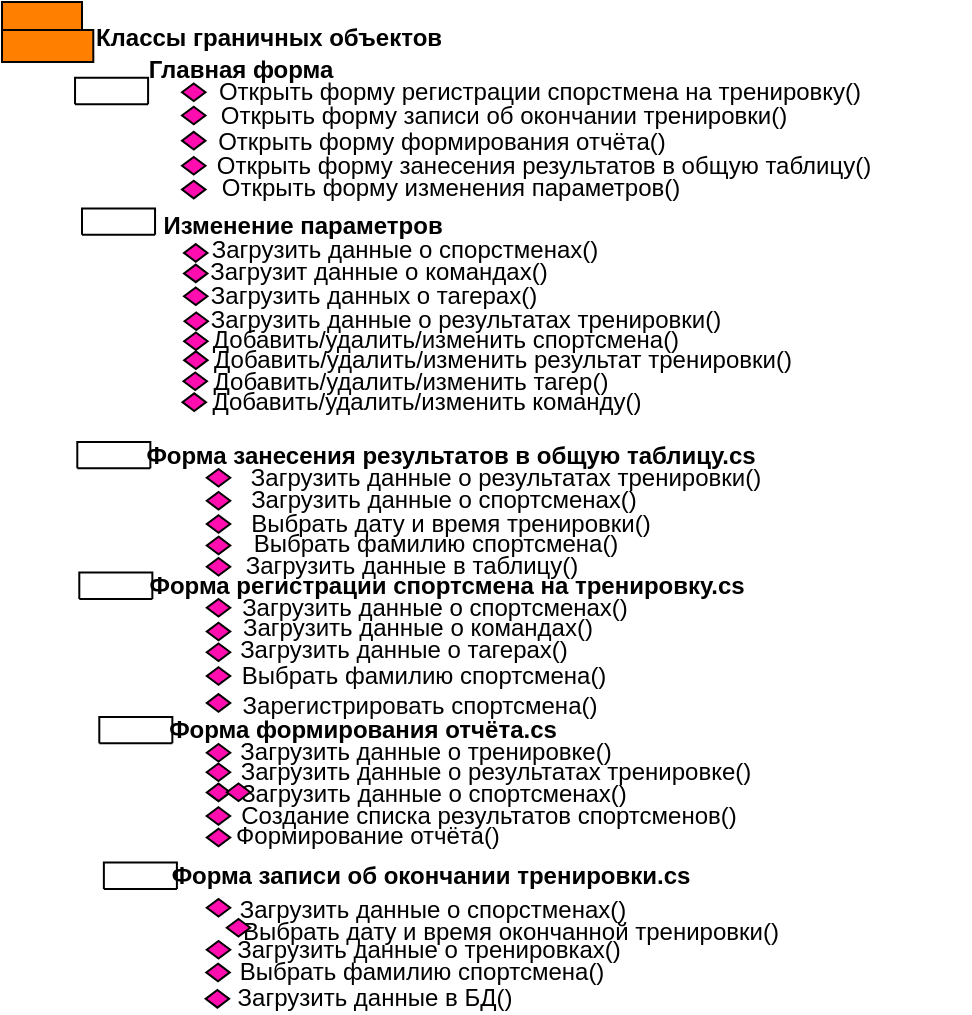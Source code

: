 <mxfile version="22.1.2" type="device">
  <diagram name="Страница — 1" id="du13KvHwxFnmX8syYrDg">
    <mxGraphModel dx="1191" dy="674" grid="1" gridSize="10" guides="1" tooltips="1" connect="1" arrows="1" fold="1" page="1" pageScale="1" pageWidth="827" pageHeight="1169" math="0" shadow="0">
      <root>
        <mxCell id="0" />
        <mxCell id="1" parent="0" />
        <mxCell id="S_zDVJNGA_CVLj7sEiY8-103" value="" style="group" parent="1" vertex="1" connectable="0">
          <mxGeometry x="250" y="1050" width="483.913" height="492.815" as="geometry" />
        </mxCell>
        <mxCell id="S_zDVJNGA_CVLj7sEiY8-1" value="" style="shape=folder;fontStyle=1;spacingTop=10;tabWidth=40;tabHeight=14;tabPosition=left;html=1;whiteSpace=wrap;fillColor=#FF8000;strokeColor=#030201;" parent="S_zDVJNGA_CVLj7sEiY8-103" vertex="1">
          <mxGeometry y="-10" width="45.65" height="30" as="geometry" />
        </mxCell>
        <mxCell id="S_zDVJNGA_CVLj7sEiY8-2" value="Классы граничных объектов" style="text;align=center;fontStyle=1;verticalAlign=middle;spacingLeft=3;spacingRight=3;strokeColor=none;rotatable=0;points=[[0,0.5],[1,0.5]];portConstraint=eastwest;html=1;" parent="S_zDVJNGA_CVLj7sEiY8-103" vertex="1">
          <mxGeometry x="96.784" y="4.394" width="73.043" height="8.16" as="geometry" />
        </mxCell>
        <mxCell id="S_zDVJNGA_CVLj7sEiY8-7" value="" style="swimlane;fontStyle=0;childLayout=stackLayout;horizontal=1;startSize=30;fillColor=none;horizontalStack=0;resizeParent=1;resizeParentMax=0;resizeLast=0;collapsible=1;marginBottom=0;html=1;" parent="S_zDVJNGA_CVLj7sEiY8-103" vertex="1">
          <mxGeometry x="36.522" y="27.932" width="36.522" height="13.182" as="geometry" />
        </mxCell>
        <mxCell id="S_zDVJNGA_CVLj7sEiY8-11" value="Главная форма" style="text;align=center;fontStyle=1;verticalAlign=middle;spacingLeft=3;spacingRight=3;strokeColor=none;rotatable=0;points=[[0,0.5],[1,0.5]];portConstraint=eastwest;html=1;" parent="S_zDVJNGA_CVLj7sEiY8-103" vertex="1">
          <mxGeometry x="82.174" y="19.773" width="73.043" height="8.16" as="geometry" />
        </mxCell>
        <mxCell id="S_zDVJNGA_CVLj7sEiY8-26" value="" style="group" parent="S_zDVJNGA_CVLj7sEiY8-103" vertex="1" connectable="0">
          <mxGeometry x="50.002" y="95.728" width="136.957" height="13.182" as="geometry" />
        </mxCell>
        <mxCell id="S_zDVJNGA_CVLj7sEiY8-12" value="" style="swimlane;fontStyle=0;childLayout=stackLayout;horizontal=1;startSize=30;fillColor=none;horizontalStack=0;resizeParent=1;resizeParentMax=0;resizeLast=0;collapsible=1;marginBottom=0;html=1;" parent="S_zDVJNGA_CVLj7sEiY8-26" vertex="1">
          <mxGeometry x="-10" y="-2.51" width="36.522" height="13.182" as="geometry" />
        </mxCell>
        <mxCell id="S_zDVJNGA_CVLj7sEiY8-13" value="Изменение параметров" style="text;align=center;fontStyle=1;verticalAlign=middle;spacingLeft=3;spacingRight=3;strokeColor=none;rotatable=0;points=[[0,0.5],[1,0.5]];portConstraint=eastwest;html=1;" parent="S_zDVJNGA_CVLj7sEiY8-26" vertex="1">
          <mxGeometry x="63.913" y="2.511" width="73.043" height="8.16" as="geometry" />
        </mxCell>
        <mxCell id="S_zDVJNGA_CVLj7sEiY8-33" value="" style="group" parent="S_zDVJNGA_CVLj7sEiY8-103" vertex="1" connectable="0">
          <mxGeometry x="63.913" y="30.445" width="420" height="57.751" as="geometry" />
        </mxCell>
        <mxCell id="S_zDVJNGA_CVLj7sEiY8-22" value="" style="rhombus;whiteSpace=wrap;html=1;fillColor=#FF0DAE;" parent="S_zDVJNGA_CVLj7sEiY8-33" vertex="1">
          <mxGeometry x="26.09" y="0.31" width="11.74" height="8.79" as="geometry" />
        </mxCell>
        <mxCell id="S_zDVJNGA_CVLj7sEiY8-23" value="Открыть форму регистрации спорстмена на тренировку()" style="text;html=1;strokeColor=none;fillColor=none;align=center;verticalAlign=middle;whiteSpace=wrap;rounded=0;" parent="S_zDVJNGA_CVLj7sEiY8-33" vertex="1">
          <mxGeometry x="40" width="330" height="9.42" as="geometry" />
        </mxCell>
        <mxCell id="S_zDVJNGA_CVLj7sEiY8-25" value="Открыть форму записи об окончании тренировки()" style="text;html=1;strokeColor=none;fillColor=none;align=center;verticalAlign=middle;whiteSpace=wrap;rounded=0;" parent="S_zDVJNGA_CVLj7sEiY8-33" vertex="1">
          <mxGeometry x="38" y="11.93" width="297.83" height="9.42" as="geometry" />
        </mxCell>
        <mxCell id="S_zDVJNGA_CVLj7sEiY8-28" value="Открыть форму формирования отчёта()" style="text;html=1;strokeColor=none;fillColor=none;align=center;verticalAlign=middle;whiteSpace=wrap;rounded=0;" parent="S_zDVJNGA_CVLj7sEiY8-33" vertex="1">
          <mxGeometry x="38" y="24.48" width="236" height="9.42" as="geometry" />
        </mxCell>
        <mxCell id="S_zDVJNGA_CVLj7sEiY8-30" value="Открыть форму изменения параметров()" style="text;html=1;strokeColor=none;fillColor=none;align=center;verticalAlign=middle;whiteSpace=wrap;rounded=0;" parent="S_zDVJNGA_CVLj7sEiY8-33" vertex="1">
          <mxGeometry x="26.09" y="48.33" width="268.7" height="9.42" as="geometry" />
        </mxCell>
        <mxCell id="S_zDVJNGA_CVLj7sEiY8-32" value="Открыть форму занесения результатов в общую таблицу()" style="text;html=1;strokeColor=none;fillColor=none;align=center;verticalAlign=middle;whiteSpace=wrap;rounded=0;" parent="S_zDVJNGA_CVLj7sEiY8-33" vertex="1">
          <mxGeometry x="40" y="37.04" width="333.7" height="9.42" as="geometry" />
        </mxCell>
        <mxCell id="S_zDVJNGA_CVLj7sEiY8-111" value="" style="rhombus;whiteSpace=wrap;html=1;fillColor=#FF0DAE;" parent="S_zDVJNGA_CVLj7sEiY8-33" vertex="1">
          <mxGeometry x="26.09" y="11.93" width="11.74" height="8.79" as="geometry" />
        </mxCell>
        <mxCell id="S_zDVJNGA_CVLj7sEiY8-113" value="" style="rhombus;whiteSpace=wrap;html=1;fillColor=#FF0DAE;" parent="S_zDVJNGA_CVLj7sEiY8-33" vertex="1">
          <mxGeometry x="26.09" y="24.48" width="11.74" height="8.79" as="geometry" />
        </mxCell>
        <mxCell id="S_zDVJNGA_CVLj7sEiY8-114" value="" style="rhombus;whiteSpace=wrap;html=1;fillColor=#FF0DAE;" parent="S_zDVJNGA_CVLj7sEiY8-33" vertex="1">
          <mxGeometry x="26.09" y="37.04" width="11.74" height="8.79" as="geometry" />
        </mxCell>
        <mxCell id="S_zDVJNGA_CVLj7sEiY8-116" value="" style="rhombus;whiteSpace=wrap;html=1;fillColor=#FF0DAE;" parent="S_zDVJNGA_CVLj7sEiY8-33" vertex="1">
          <mxGeometry x="26.09" y="48.96" width="11.74" height="8.79" as="geometry" />
        </mxCell>
        <mxCell id="S_zDVJNGA_CVLj7sEiY8-43" value="Загрузить данные о спорстменах()" style="text;html=1;strokeColor=none;fillColor=none;align=center;verticalAlign=middle;whiteSpace=wrap;rounded=0;" parent="S_zDVJNGA_CVLj7sEiY8-103" vertex="1">
          <mxGeometry x="96.78" y="108.91" width="209" height="9.42" as="geometry" />
        </mxCell>
        <mxCell id="S_zDVJNGA_CVLj7sEiY8-45" value="Загрузить данные о результатах тренировки()" style="text;html=1;strokeColor=none;fillColor=none;align=center;verticalAlign=middle;whiteSpace=wrap;rounded=0;" parent="S_zDVJNGA_CVLj7sEiY8-103" vertex="1">
          <mxGeometry x="100.45" y="144.63" width="263.83" height="9.42" as="geometry" />
        </mxCell>
        <mxCell id="S_zDVJNGA_CVLj7sEiY8-47" value="Загрузить данных о тагерах()" style="text;html=1;strokeColor=none;fillColor=none;align=center;verticalAlign=middle;whiteSpace=wrap;rounded=0;" parent="S_zDVJNGA_CVLj7sEiY8-103" vertex="1">
          <mxGeometry x="96.78" y="132.08" width="178.15" height="9.42" as="geometry" />
        </mxCell>
        <mxCell id="S_zDVJNGA_CVLj7sEiY8-49" value="Загрузит данные о командах()" style="text;html=1;strokeColor=none;fillColor=none;align=center;verticalAlign=middle;whiteSpace=wrap;rounded=0;" parent="S_zDVJNGA_CVLj7sEiY8-103" vertex="1">
          <mxGeometry x="99" y="119.84" width="178.57" height="9.42" as="geometry" />
        </mxCell>
        <mxCell id="S_zDVJNGA_CVLj7sEiY8-121" value="" style="rhombus;whiteSpace=wrap;html=1;fillColor=#FF0DAE;" parent="S_zDVJNGA_CVLj7sEiY8-103" vertex="1">
          <mxGeometry x="91.003" y="111.055" width="11.74" height="8.79" as="geometry" />
        </mxCell>
        <mxCell id="S_zDVJNGA_CVLj7sEiY8-122" value="" style="rhombus;whiteSpace=wrap;html=1;fillColor=#FF0DAE;" parent="S_zDVJNGA_CVLj7sEiY8-103" vertex="1">
          <mxGeometry x="91.003" y="121.295" width="11.74" height="8.79" as="geometry" />
        </mxCell>
        <mxCell id="S_zDVJNGA_CVLj7sEiY8-124" value="" style="rhombus;whiteSpace=wrap;html=1;fillColor=#FF0DAE;" parent="S_zDVJNGA_CVLj7sEiY8-103" vertex="1">
          <mxGeometry x="91.003" y="132.715" width="11.74" height="8.79" as="geometry" />
        </mxCell>
        <mxCell id="S_zDVJNGA_CVLj7sEiY8-125" value="" style="rhombus;whiteSpace=wrap;html=1;fillColor=#FF0DAE;" parent="S_zDVJNGA_CVLj7sEiY8-103" vertex="1">
          <mxGeometry x="91.263" y="145.265" width="11.74" height="8.79" as="geometry" />
        </mxCell>
        <mxCell id="dL41wTC0a3kUX68BQlDa-1" value="Добавить/удалить/изменить спортсмена()" style="text;html=1;strokeColor=none;fillColor=none;align=center;verticalAlign=middle;whiteSpace=wrap;rounded=0;" vertex="1" parent="S_zDVJNGA_CVLj7sEiY8-103">
          <mxGeometry x="89.69" y="154.63" width="263.83" height="9.42" as="geometry" />
        </mxCell>
        <mxCell id="dL41wTC0a3kUX68BQlDa-2" value="" style="rhombus;whiteSpace=wrap;html=1;fillColor=#FF0DAE;" vertex="1" parent="S_zDVJNGA_CVLj7sEiY8-103">
          <mxGeometry x="91.073" y="155.265" width="11.74" height="8.79" as="geometry" />
        </mxCell>
        <mxCell id="dL41wTC0a3kUX68BQlDa-4" value="Добавить/удалить/изменить результат тренировки()" style="text;html=1;strokeColor=none;fillColor=none;align=center;verticalAlign=middle;whiteSpace=wrap;rounded=0;" vertex="1" parent="S_zDVJNGA_CVLj7sEiY8-103">
          <mxGeometry x="102.49" y="164.68" width="296.56" height="9.42" as="geometry" />
        </mxCell>
        <mxCell id="dL41wTC0a3kUX68BQlDa-5" value="" style="rhombus;whiteSpace=wrap;html=1;fillColor=#FF0DAE;" vertex="1" parent="S_zDVJNGA_CVLj7sEiY8-103">
          <mxGeometry x="91.073" y="164.685" width="11.74" height="8.79" as="geometry" />
        </mxCell>
        <mxCell id="S_zDVJNGA_CVLj7sEiY8-14" value="" style="swimlane;fontStyle=0;childLayout=stackLayout;horizontal=1;startSize=30;fillColor=none;horizontalStack=0;resizeParent=1;resizeParentMax=0;resizeLast=0;collapsible=1;marginBottom=0;html=1;" parent="S_zDVJNGA_CVLj7sEiY8-103" vertex="1">
          <mxGeometry x="37.652" y="210.0" width="36.522" height="13.182" as="geometry" />
        </mxCell>
        <mxCell id="S_zDVJNGA_CVLj7sEiY8-15" value="Форма занесения результатов в общую таблицу.cs" style="text;align=center;fontStyle=1;verticalAlign=middle;spacingLeft=3;spacingRight=3;strokeColor=none;rotatable=0;points=[[0,0.5],[1,0.5]];portConstraint=eastwest;html=1;" parent="S_zDVJNGA_CVLj7sEiY8-103" vertex="1">
          <mxGeometry x="187.608" y="212.511" width="73.043" height="8.16" as="geometry" />
        </mxCell>
        <mxCell id="S_zDVJNGA_CVLj7sEiY8-16" value="" style="swimlane;fontStyle=0;childLayout=stackLayout;horizontal=1;startSize=30;fillColor=none;horizontalStack=0;resizeParent=1;resizeParentMax=0;resizeLast=0;collapsible=1;marginBottom=0;html=1;" parent="S_zDVJNGA_CVLj7sEiY8-103" vertex="1">
          <mxGeometry x="38.652" y="275.284" width="36.522" height="13.182" as="geometry" />
        </mxCell>
        <mxCell id="S_zDVJNGA_CVLj7sEiY8-17" value="Форма регистрации спортсмена на тренировку.cs" style="text;align=center;fontStyle=1;verticalAlign=middle;spacingLeft=3;spacingRight=3;strokeColor=none;rotatable=0;points=[[0,0.5],[1,0.5]];portConstraint=eastwest;html=1;" parent="S_zDVJNGA_CVLj7sEiY8-103" vertex="1">
          <mxGeometry x="185.608" y="277.795" width="73.043" height="8.16" as="geometry" />
        </mxCell>
        <mxCell id="S_zDVJNGA_CVLj7sEiY8-18" value="" style="swimlane;fontStyle=0;childLayout=stackLayout;horizontal=1;startSize=30;fillColor=none;horizontalStack=0;resizeParent=1;resizeParentMax=0;resizeLast=0;collapsible=1;marginBottom=0;html=1;" parent="S_zDVJNGA_CVLj7sEiY8-103" vertex="1">
          <mxGeometry x="50.934" y="420.303" width="36.522" height="13.182" as="geometry" />
        </mxCell>
        <mxCell id="S_zDVJNGA_CVLj7sEiY8-19" value="Форма записи об окончании тренировки.cs" style="text;align=center;fontStyle=1;verticalAlign=middle;spacingLeft=3;spacingRight=3;strokeColor=none;rotatable=0;points=[[0,0.5],[1,0.5]];portConstraint=eastwest;html=1;" parent="S_zDVJNGA_CVLj7sEiY8-103" vertex="1">
          <mxGeometry x="177.565" y="422.814" width="73.043" height="8.16" as="geometry" />
        </mxCell>
        <mxCell id="S_zDVJNGA_CVLj7sEiY8-20" value="" style="swimlane;fontStyle=0;childLayout=stackLayout;horizontal=1;startSize=30;fillColor=none;horizontalStack=0;resizeParent=1;resizeParentMax=0;resizeLast=0;collapsible=1;marginBottom=0;html=1;" parent="S_zDVJNGA_CVLj7sEiY8-103" vertex="1">
          <mxGeometry x="48.652" y="347.472" width="36.522" height="13.182" as="geometry" />
        </mxCell>
        <mxCell id="S_zDVJNGA_CVLj7sEiY8-21" value="Форма формирования отчёта.cs" style="text;align=center;fontStyle=1;verticalAlign=middle;spacingLeft=3;spacingRight=3;strokeColor=none;rotatable=0;points=[[0,0.5],[1,0.5]];portConstraint=eastwest;html=1;" parent="S_zDVJNGA_CVLj7sEiY8-103" vertex="1">
          <mxGeometry x="143.608" y="349.983" width="73.043" height="8.16" as="geometry" />
        </mxCell>
        <mxCell id="S_zDVJNGA_CVLj7sEiY8-56" value="Выбрать дату и время тренировки()" style="text;html=1;strokeColor=none;fillColor=none;align=center;verticalAlign=middle;whiteSpace=wrap;rounded=0;" parent="S_zDVJNGA_CVLj7sEiY8-103" vertex="1">
          <mxGeometry x="120.44" y="246.41" width="208.69" height="9.42" as="geometry" />
        </mxCell>
        <mxCell id="S_zDVJNGA_CVLj7sEiY8-58" value="Загрузить данные о спортсменах()" style="text;html=1;strokeColor=none;fillColor=none;align=center;verticalAlign=middle;whiteSpace=wrap;rounded=0;" parent="S_zDVJNGA_CVLj7sEiY8-103" vertex="1">
          <mxGeometry x="118.13" y="234.42" width="205.91" height="9.42" as="geometry" />
        </mxCell>
        <mxCell id="S_zDVJNGA_CVLj7sEiY8-60" value="Загрузить данные о результатах тренировки()" style="text;html=1;strokeColor=none;fillColor=none;align=center;verticalAlign=middle;whiteSpace=wrap;rounded=0;" parent="S_zDVJNGA_CVLj7sEiY8-103" vertex="1">
          <mxGeometry x="104.35" y="223.18" width="295.87" height="9.42" as="geometry" />
        </mxCell>
        <mxCell id="S_zDVJNGA_CVLj7sEiY8-61" value="Выбрать фамилию спортсмена()" style="text;html=1;strokeColor=none;fillColor=none;align=center;verticalAlign=middle;whiteSpace=wrap;rounded=0;fontStyle=0" parent="S_zDVJNGA_CVLj7sEiY8-103" vertex="1">
          <mxGeometry x="119.52" y="256.7" width="194.09" height="9.42" as="geometry" />
        </mxCell>
        <mxCell id="S_zDVJNGA_CVLj7sEiY8-64" value="Загрузить данные о тагерах()" style="text;html=1;strokeColor=none;fillColor=none;align=center;verticalAlign=middle;whiteSpace=wrap;rounded=0;" parent="S_zDVJNGA_CVLj7sEiY8-103" vertex="1">
          <mxGeometry x="87.456" y="309.181" width="228.261" height="9.416" as="geometry" />
        </mxCell>
        <mxCell id="S_zDVJNGA_CVLj7sEiY8-66" value="Загрузить данные о командах()" style="text;html=1;strokeColor=none;fillColor=none;align=center;verticalAlign=middle;whiteSpace=wrap;rounded=0;" parent="S_zDVJNGA_CVLj7sEiY8-103" vertex="1">
          <mxGeometry x="96.347" y="298.196" width="223.696" height="9.416" as="geometry" />
        </mxCell>
        <mxCell id="S_zDVJNGA_CVLj7sEiY8-68" value="Загрузить данные о спортсменах()" style="text;html=1;strokeColor=none;fillColor=none;align=center;verticalAlign=middle;whiteSpace=wrap;rounded=0;" parent="S_zDVJNGA_CVLj7sEiY8-103" vertex="1">
          <mxGeometry x="98.3" y="288.46" width="237.3" height="9.42" as="geometry" />
        </mxCell>
        <mxCell id="S_zDVJNGA_CVLj7sEiY8-69" value="Выбрать фамилию спортсмена()" style="text;html=1;strokeColor=none;fillColor=none;align=center;verticalAlign=middle;whiteSpace=wrap;rounded=0;" parent="S_zDVJNGA_CVLj7sEiY8-103" vertex="1">
          <mxGeometry x="96.956" y="322.638" width="228.261" height="9.416" as="geometry" />
        </mxCell>
        <mxCell id="S_zDVJNGA_CVLj7sEiY8-71" value="Загрузить данные в таблицу()" style="text;html=1;strokeColor=none;fillColor=none;align=center;verticalAlign=middle;whiteSpace=wrap;rounded=0;" parent="S_zDVJNGA_CVLj7sEiY8-103" vertex="1">
          <mxGeometry x="90.739" y="267.123" width="228.261" height="9.416" as="geometry" />
        </mxCell>
        <mxCell id="S_zDVJNGA_CVLj7sEiY8-74" value="Зарегистрировать спортсмена()" style="text;html=1;strokeColor=none;fillColor=none;align=center;verticalAlign=middle;whiteSpace=wrap;rounded=0;" parent="S_zDVJNGA_CVLj7sEiY8-103" vertex="1">
          <mxGeometry x="95.066" y="337.059" width="228.261" height="9.416" as="geometry" />
        </mxCell>
        <mxCell id="S_zDVJNGA_CVLj7sEiY8-77" value="Загрузить данные о тренировке()" style="text;html=1;strokeColor=none;fillColor=none;align=center;verticalAlign=middle;whiteSpace=wrap;rounded=0;" parent="S_zDVJNGA_CVLj7sEiY8-103" vertex="1">
          <mxGeometry x="115.567" y="360.337" width="191.739" height="9.416" as="geometry" />
        </mxCell>
        <mxCell id="S_zDVJNGA_CVLj7sEiY8-79" value="Загрузить данные о результатах тренировке()" style="text;html=1;strokeColor=none;fillColor=none;align=center;verticalAlign=middle;whiteSpace=wrap;rounded=0;" parent="S_zDVJNGA_CVLj7sEiY8-103" vertex="1">
          <mxGeometry x="114.56" y="370.37" width="264.22" height="9.42" as="geometry" />
        </mxCell>
        <mxCell id="S_zDVJNGA_CVLj7sEiY8-81" value="Загрузить данные о спортсменах()" style="text;html=1;strokeColor=none;fillColor=none;align=center;verticalAlign=middle;whiteSpace=wrap;rounded=0;" parent="S_zDVJNGA_CVLj7sEiY8-103" vertex="1">
          <mxGeometry x="113.565" y="381.173" width="203.609" height="9.416" as="geometry" />
        </mxCell>
        <mxCell id="S_zDVJNGA_CVLj7sEiY8-82" value="Создание списка результатов спортсменов()" style="text;html=1;strokeColor=none;fillColor=none;align=center;verticalAlign=middle;whiteSpace=wrap;rounded=0;fontStyle=0" parent="S_zDVJNGA_CVLj7sEiY8-103" vertex="1">
          <mxGeometry x="111.47" y="391.97" width="264.75" height="9.42" as="geometry" />
        </mxCell>
        <mxCell id="S_zDVJNGA_CVLj7sEiY8-85" value="Формирование отчёта()" style="text;html=1;strokeColor=none;fillColor=none;align=center;verticalAlign=middle;whiteSpace=wrap;rounded=0;" parent="S_zDVJNGA_CVLj7sEiY8-103" vertex="1">
          <mxGeometry x="111.13" y="402.39" width="143.59" height="9.42" as="geometry" />
        </mxCell>
        <mxCell id="S_zDVJNGA_CVLj7sEiY8-87" value="Загрузить данные о спорстменах()" style="text;html=1;strokeColor=none;fillColor=none;align=center;verticalAlign=middle;whiteSpace=wrap;rounded=0;" parent="S_zDVJNGA_CVLj7sEiY8-103" vertex="1">
          <mxGeometry x="112.58" y="439.11" width="205.09" height="9.42" as="geometry" />
        </mxCell>
        <mxCell id="S_zDVJNGA_CVLj7sEiY8-90" value="Загрузить данные о тренировках()" style="text;html=1;strokeColor=none;fillColor=none;align=center;verticalAlign=middle;whiteSpace=wrap;rounded=0;" parent="S_zDVJNGA_CVLj7sEiY8-103" vertex="1">
          <mxGeometry x="113.87" y="459.51" width="198.83" height="9.42" as="geometry" />
        </mxCell>
        <mxCell id="S_zDVJNGA_CVLj7sEiY8-93" value="Выбрать дату и время окончанной тренировки()" style="text;html=1;strokeColor=none;fillColor=none;align=center;verticalAlign=middle;whiteSpace=wrap;rounded=0;" parent="S_zDVJNGA_CVLj7sEiY8-103" vertex="1">
          <mxGeometry x="115.56" y="450.1" width="276.57" height="9.42" as="geometry" />
        </mxCell>
        <mxCell id="S_zDVJNGA_CVLj7sEiY8-95" value="Выбрать фамилию спортсмена()" style="text;html=1;strokeColor=none;fillColor=none;align=center;verticalAlign=middle;whiteSpace=wrap;rounded=0;" parent="S_zDVJNGA_CVLj7sEiY8-103" vertex="1">
          <mxGeometry x="82.256" y="470.19" width="255.652" height="9.416" as="geometry" />
        </mxCell>
        <mxCell id="S_zDVJNGA_CVLj7sEiY8-126" value="" style="rhombus;whiteSpace=wrap;html=1;fillColor=#FF0DAE;" parent="S_zDVJNGA_CVLj7sEiY8-103" vertex="1">
          <mxGeometry x="102.393" y="223.495" width="11.74" height="8.79" as="geometry" />
        </mxCell>
        <mxCell id="S_zDVJNGA_CVLj7sEiY8-127" value="" style="rhombus;whiteSpace=wrap;html=1;fillColor=#FF0DAE;" parent="S_zDVJNGA_CVLj7sEiY8-103" vertex="1">
          <mxGeometry x="102.393" y="234.995" width="11.74" height="8.79" as="geometry" />
        </mxCell>
        <mxCell id="S_zDVJNGA_CVLj7sEiY8-128" value="" style="rhombus;whiteSpace=wrap;html=1;fillColor=#FF0DAE;" parent="S_zDVJNGA_CVLj7sEiY8-103" vertex="1">
          <mxGeometry x="102.393" y="246.605" width="11.74" height="8.79" as="geometry" />
        </mxCell>
        <mxCell id="S_zDVJNGA_CVLj7sEiY8-130" value="" style="rhombus;whiteSpace=wrap;html=1;fillColor=#FF0DAE;" parent="S_zDVJNGA_CVLj7sEiY8-103" vertex="1">
          <mxGeometry x="102.393" y="257.335" width="11.74" height="8.79" as="geometry" />
        </mxCell>
        <mxCell id="S_zDVJNGA_CVLj7sEiY8-133" value="" style="rhombus;whiteSpace=wrap;html=1;fillColor=#FF0DAE;" parent="S_zDVJNGA_CVLj7sEiY8-103" vertex="1">
          <mxGeometry x="102.393" y="268.005" width="11.74" height="8.79" as="geometry" />
        </mxCell>
        <mxCell id="S_zDVJNGA_CVLj7sEiY8-134" value="" style="rhombus;whiteSpace=wrap;html=1;fillColor=#FF0DAE;" parent="S_zDVJNGA_CVLj7sEiY8-103" vertex="1">
          <mxGeometry x="102.393" y="288.465" width="11.74" height="8.79" as="geometry" />
        </mxCell>
        <mxCell id="S_zDVJNGA_CVLj7sEiY8-136" value="" style="rhombus;whiteSpace=wrap;html=1;fillColor=#FF0DAE;" parent="S_zDVJNGA_CVLj7sEiY8-103" vertex="1">
          <mxGeometry x="102.393" y="300.395" width="11.74" height="8.79" as="geometry" />
        </mxCell>
        <mxCell id="SzEKaijwu2Gwti07UpMi-1" value="" style="rhombus;whiteSpace=wrap;html=1;fillColor=#FF0DAE;" parent="S_zDVJNGA_CVLj7sEiY8-103" vertex="1">
          <mxGeometry x="102.393" y="310.745" width="11.74" height="8.79" as="geometry" />
        </mxCell>
        <mxCell id="SzEKaijwu2Gwti07UpMi-2" value="" style="rhombus;whiteSpace=wrap;html=1;fillColor=#FF0DAE;" parent="S_zDVJNGA_CVLj7sEiY8-103" vertex="1">
          <mxGeometry x="102.393" y="322.635" width="11.74" height="8.79" as="geometry" />
        </mxCell>
        <mxCell id="SzEKaijwu2Gwti07UpMi-3" value="" style="rhombus;whiteSpace=wrap;html=1;fillColor=#FF0DAE;" parent="S_zDVJNGA_CVLj7sEiY8-103" vertex="1">
          <mxGeometry x="102.393" y="336.055" width="11.74" height="8.79" as="geometry" />
        </mxCell>
        <mxCell id="SzEKaijwu2Gwti07UpMi-5" value="" style="rhombus;whiteSpace=wrap;html=1;fillColor=#FF0DAE;" parent="S_zDVJNGA_CVLj7sEiY8-103" vertex="1">
          <mxGeometry x="102.393" y="360.965" width="11.74" height="8.79" as="geometry" />
        </mxCell>
        <mxCell id="SzEKaijwu2Gwti07UpMi-6" value="" style="rhombus;whiteSpace=wrap;html=1;fillColor=#FF0DAE;" parent="S_zDVJNGA_CVLj7sEiY8-103" vertex="1">
          <mxGeometry x="102.353" y="370.755" width="11.74" height="8.79" as="geometry" />
        </mxCell>
        <mxCell id="SzEKaijwu2Gwti07UpMi-7" value="" style="rhombus;whiteSpace=wrap;html=1;fillColor=#FF0DAE;" parent="S_zDVJNGA_CVLj7sEiY8-103" vertex="1">
          <mxGeometry x="102.393" y="380.795" width="11.74" height="8.79" as="geometry" />
        </mxCell>
        <mxCell id="SzEKaijwu2Gwti07UpMi-9" value="" style="rhombus;whiteSpace=wrap;html=1;fillColor=#FF0DAE;" parent="S_zDVJNGA_CVLj7sEiY8-103" vertex="1">
          <mxGeometry x="102.353" y="392.605" width="11.74" height="8.79" as="geometry" />
        </mxCell>
        <mxCell id="SzEKaijwu2Gwti07UpMi-11" value="" style="rhombus;whiteSpace=wrap;html=1;fillColor=#FF0DAE;" parent="S_zDVJNGA_CVLj7sEiY8-103" vertex="1">
          <mxGeometry x="102.393" y="403.395" width="11.74" height="8.79" as="geometry" />
        </mxCell>
        <mxCell id="SzEKaijwu2Gwti07UpMi-12" value="" style="rhombus;whiteSpace=wrap;html=1;fillColor=#FF0DAE;" parent="S_zDVJNGA_CVLj7sEiY8-103" vertex="1">
          <mxGeometry x="102.393" y="438.485" width="11.74" height="8.79" as="geometry" />
        </mxCell>
        <mxCell id="SzEKaijwu2Gwti07UpMi-14" value="" style="rhombus;whiteSpace=wrap;html=1;fillColor=#FF0DAE;" parent="S_zDVJNGA_CVLj7sEiY8-103" vertex="1">
          <mxGeometry x="102.393" y="459.515" width="11.74" height="8.79" as="geometry" />
        </mxCell>
        <mxCell id="SzEKaijwu2Gwti07UpMi-15" value="" style="rhombus;whiteSpace=wrap;html=1;fillColor=#FF0DAE;" parent="S_zDVJNGA_CVLj7sEiY8-103" vertex="1">
          <mxGeometry x="102.133" y="470.815" width="11.74" height="8.79" as="geometry" />
        </mxCell>
        <mxCell id="S_zDVJNGA_CVLj7sEiY8-99" value="Загрузить данные в БД()" style="text;html=1;strokeColor=none;fillColor=none;align=center;verticalAlign=middle;whiteSpace=wrap;rounded=0;" parent="S_zDVJNGA_CVLj7sEiY8-103" vertex="1">
          <mxGeometry x="115.57" y="483.39" width="141.19" height="9.42" as="geometry" />
        </mxCell>
        <mxCell id="SzEKaijwu2Gwti07UpMi-16" value="" style="rhombus;whiteSpace=wrap;html=1;fillColor=#FF0DAE;" parent="S_zDVJNGA_CVLj7sEiY8-103" vertex="1">
          <mxGeometry x="101.823" y="484.025" width="11.74" height="8.79" as="geometry" />
        </mxCell>
        <mxCell id="SzEKaijwu2Gwti07UpMi-10" value="" style="rhombus;whiteSpace=wrap;html=1;fillColor=#FF0DAE;" parent="S_zDVJNGA_CVLj7sEiY8-103" vertex="1">
          <mxGeometry x="112.393" y="380.745" width="11.74" height="8.79" as="geometry" />
        </mxCell>
        <mxCell id="SzEKaijwu2Gwti07UpMi-13" value="" style="rhombus;whiteSpace=wrap;html=1;fillColor=#FF0DAE;" parent="S_zDVJNGA_CVLj7sEiY8-103" vertex="1">
          <mxGeometry x="112.393" y="448.485" width="11.74" height="8.79" as="geometry" />
        </mxCell>
        <mxCell id="dL41wTC0a3kUX68BQlDa-6" value="Добавить/удалить/изменить тагер()" style="text;html=1;strokeColor=none;fillColor=none;align=center;verticalAlign=middle;whiteSpace=wrap;rounded=0;" vertex="1" parent="S_zDVJNGA_CVLj7sEiY8-103">
          <mxGeometry x="99" y="175.26" width="210.63" height="9.42" as="geometry" />
        </mxCell>
        <mxCell id="dL41wTC0a3kUX68BQlDa-7" value="" style="rhombus;whiteSpace=wrap;html=1;fillColor=#FF0DAE;" vertex="1" parent="S_zDVJNGA_CVLj7sEiY8-103">
          <mxGeometry x="90.753" y="175.265" width="11.74" height="8.79" as="geometry" />
        </mxCell>
        <mxCell id="dL41wTC0a3kUX68BQlDa-8" value="Добавить/удалить/изменить команду()" style="text;html=1;strokeColor=none;fillColor=none;align=center;verticalAlign=middle;whiteSpace=wrap;rounded=0;" vertex="1" parent="S_zDVJNGA_CVLj7sEiY8-103">
          <mxGeometry x="97.04" y="185.68" width="231" height="9.42" as="geometry" />
        </mxCell>
        <mxCell id="dL41wTC0a3kUX68BQlDa-9" value="" style="rhombus;whiteSpace=wrap;html=1;fillColor=#FF0DAE;" vertex="1" parent="S_zDVJNGA_CVLj7sEiY8-103">
          <mxGeometry x="90.253" y="185.685" width="11.74" height="8.79" as="geometry" />
        </mxCell>
      </root>
    </mxGraphModel>
  </diagram>
</mxfile>

